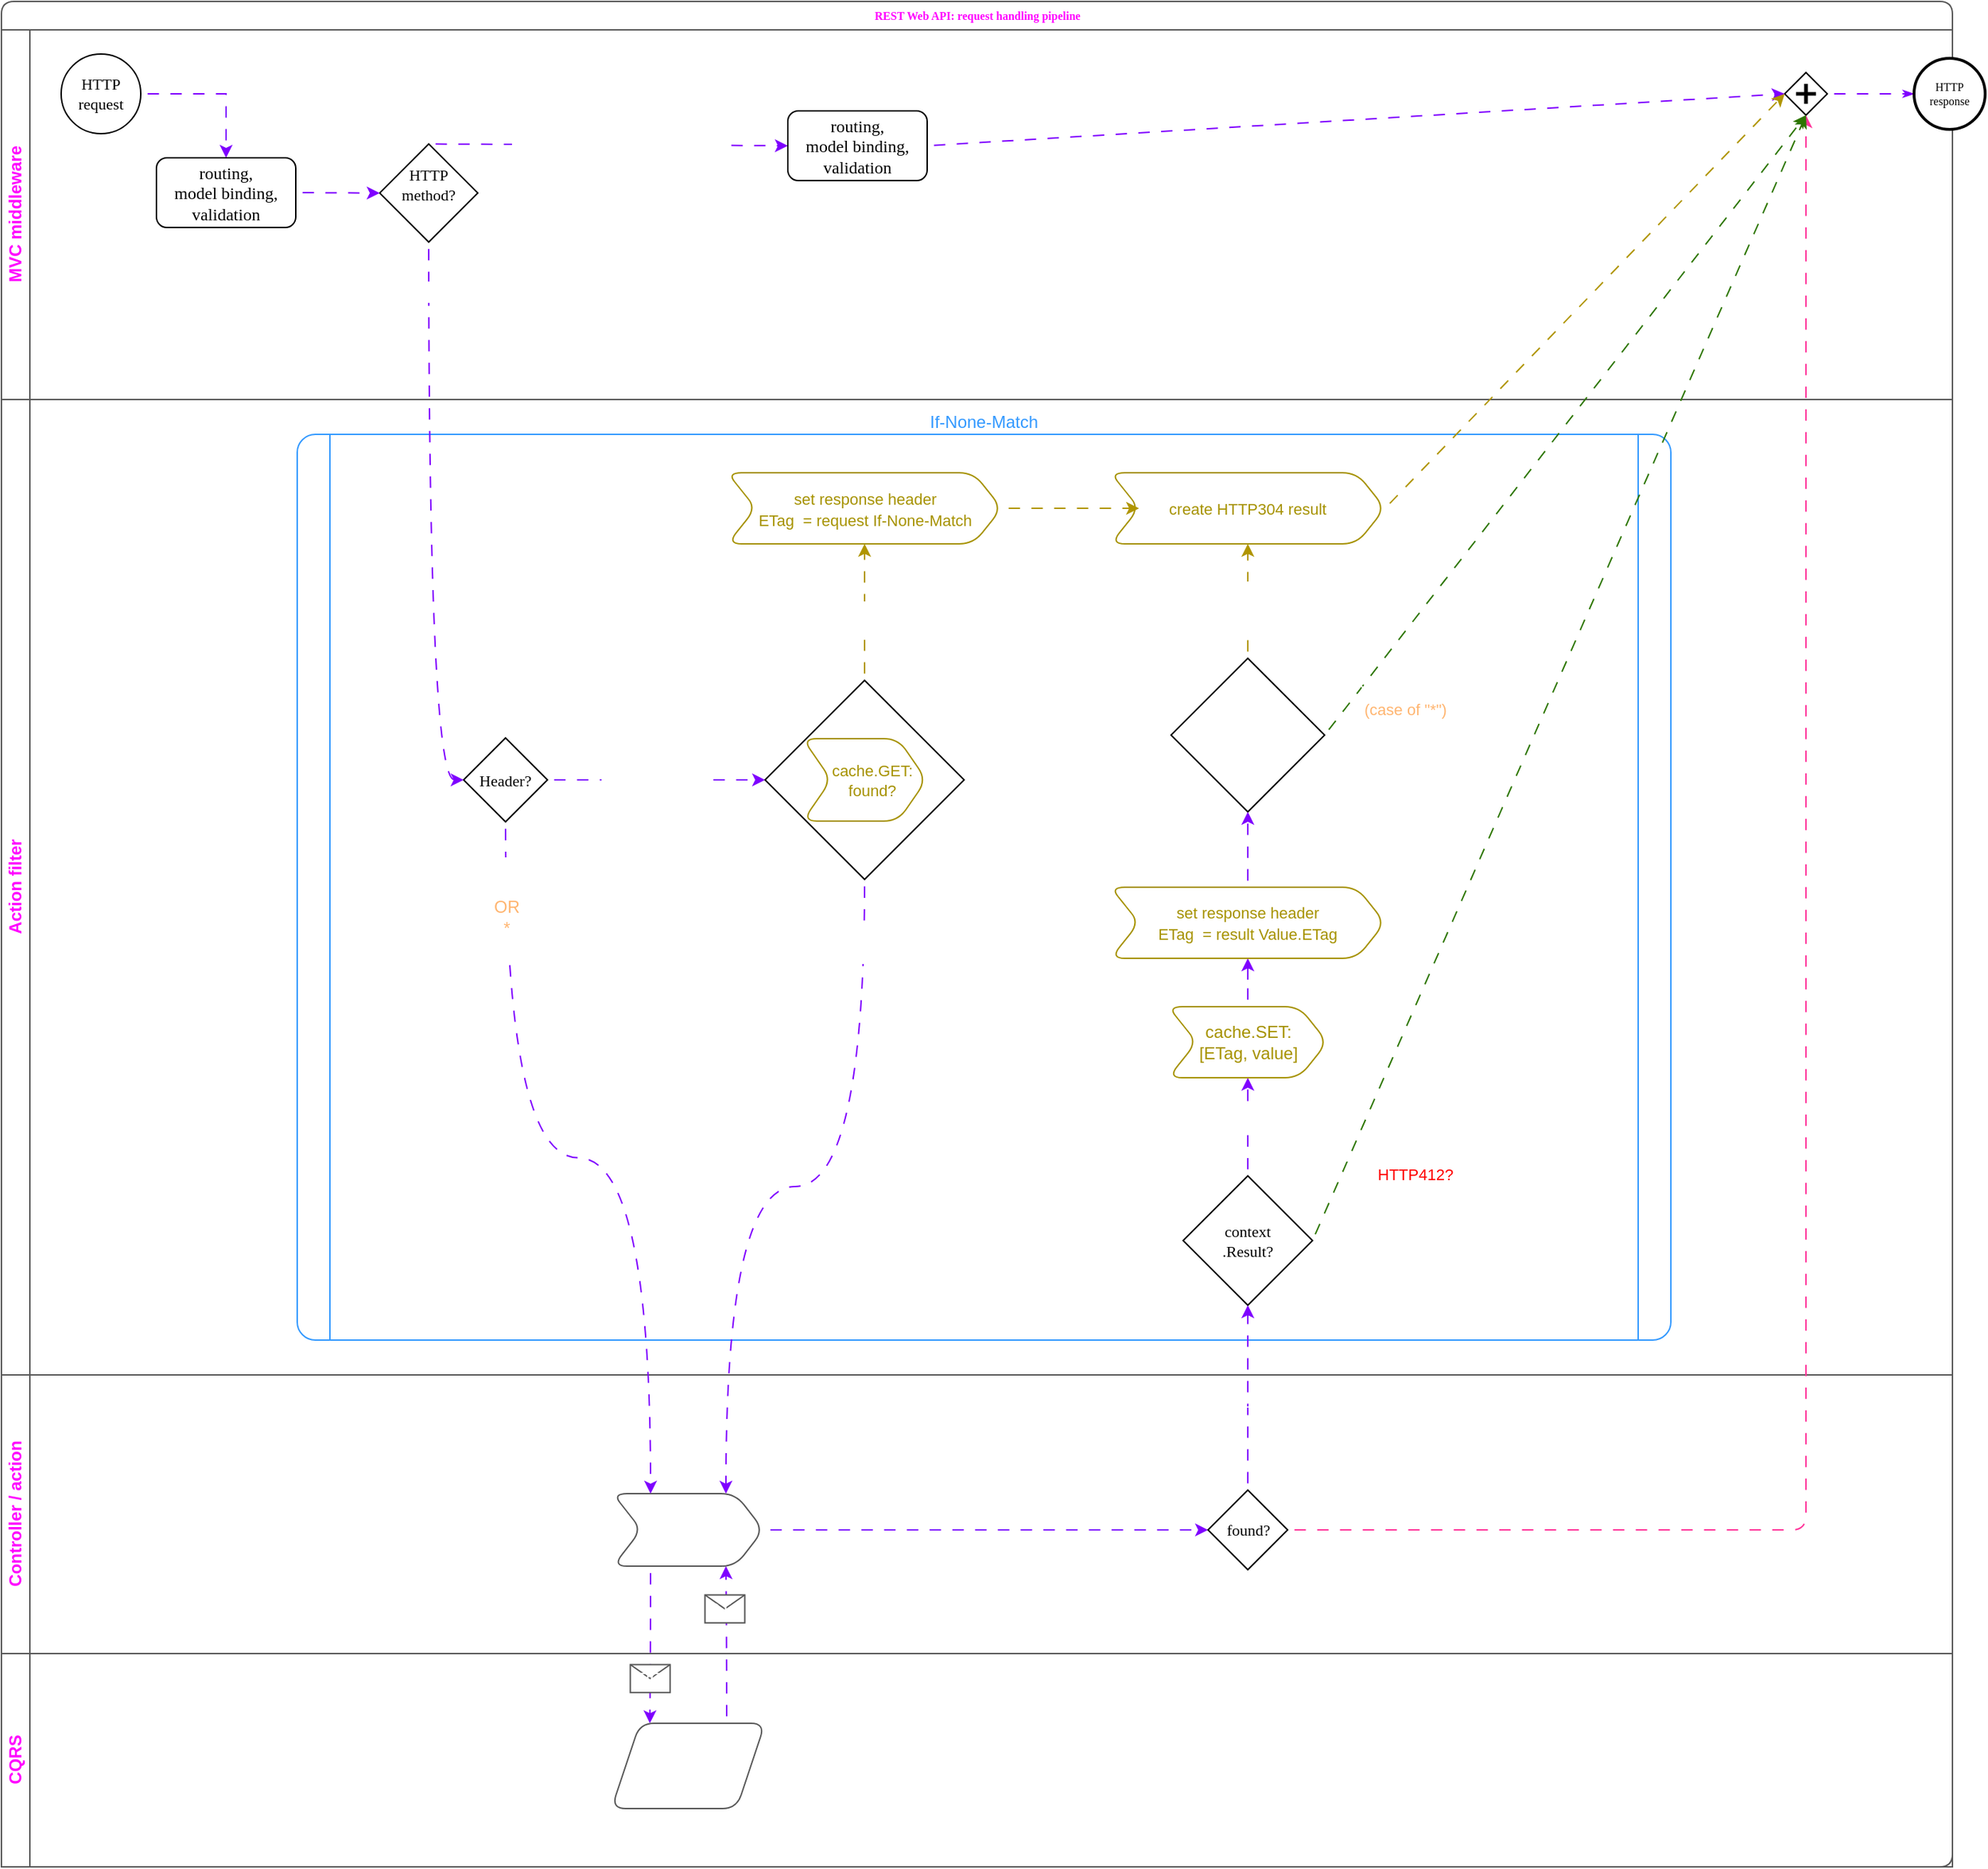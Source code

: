 <mxfile version="17.2.4" type="github">
  <diagram name="Overall req. handling" id="c7488fd3-1785-93aa-aadb-54a6760d102a">
    <mxGraphModel dx="321.21" dy="-53.92" grid="1" gridSize="7" guides="1" tooltips="1" connect="1" arrows="1" fold="1" page="1" pageScale="1" pageWidth="1169" pageHeight="827" background="none" math="1" shadow="0">
      <root>
        <mxCell id="0" />
        <mxCell id="1" parent="0" />
        <mxCell id="2b4e8129b02d487f-1" value="REST Web API: request handling pipeline" style="swimlane;html=1;childLayout=stackLayout;horizontal=1;startSize=20;horizontalStack=0;rounded=1;shadow=0;labelBackgroundColor=none;strokeWidth=1;fontFamily=Verdana;fontSize=8;align=center;strokeColor=#575757;fontColor=#FF00FF;verticalAlign=middle;" parent="1" vertex="1">
          <mxGeometry x="14" y="63" width="1372" height="1312" as="geometry">
            <mxRectangle x="180" y="70" width="210" height="21" as="alternateBounds" />
          </mxGeometry>
        </mxCell>
        <mxCell id="2b4e8129b02d487f-2" value="MVC middleware" style="swimlane;html=1;startSize=20;horizontal=0;strokeColor=#575757;fontColor=#FF00FF;" parent="2b4e8129b02d487f-1" vertex="1">
          <mxGeometry y="20" width="1372" height="260" as="geometry">
            <mxRectangle y="20" width="680" height="28" as="alternateBounds" />
          </mxGeometry>
        </mxCell>
        <mxCell id="ZFfrjUVuDJgjYZVKDLoG-13" value="" style="edgeStyle=orthogonalEdgeStyle;rounded=0;orthogonalLoop=1;jettySize=auto;html=1;fontColor=#FF00FF;flowAnimation=1;fillColor=#6a00ff;strokeColor=#7F00FF;" edge="1" parent="2b4e8129b02d487f-2" source="2b4e8129b02d487f-5" target="2b4e8129b02d487f-6">
          <mxGeometry relative="1" as="geometry" />
        </mxCell>
        <mxCell id="2b4e8129b02d487f-5" value="HTTP&lt;br style=&quot;font-size: 11px;&quot;&gt;request" style="ellipse;whiteSpace=wrap;html=1;rounded=0;shadow=0;labelBackgroundColor=none;strokeWidth=1;fontFamily=Verdana;fontSize=11;align=center;aspect=fixed;" parent="2b4e8129b02d487f-2" vertex="1">
          <mxGeometry x="42" y="17" width="56" height="56" as="geometry" />
        </mxCell>
        <mxCell id="2b4e8129b02d487f-6" value="routing,&lt;br style=&quot;font-size: 12px;&quot;&gt;model binding,&lt;br style=&quot;font-size: 12px;&quot;&gt;validation&lt;br style=&quot;font-size: 12px;&quot;&gt;" style="rounded=1;whiteSpace=wrap;html=1;shadow=0;labelBackgroundColor=none;strokeWidth=1;fontFamily=Verdana;fontSize=12;align=center;aspect=fixed;" parent="2b4e8129b02d487f-2" vertex="1">
          <mxGeometry x="109" y="90.0" width="98" height="49" as="geometry" />
        </mxCell>
        <mxCell id="2b4e8129b02d487f-23" style="edgeStyle=orthogonalEdgeStyle;rounded=0;html=1;labelBackgroundColor=none;startArrow=none;startFill=0;startSize=5;endArrow=classicThin;endFill=1;endSize=5;jettySize=auto;orthogonalLoop=1;strokeWidth=1;fontFamily=Verdana;fontSize=8;flowAnimation=1;strokeColor=#7F00FF;" parent="2b4e8129b02d487f-2" source="2b4e8129b02d487f-10" target="2b4e8129b02d487f-11" edge="1">
          <mxGeometry relative="1" as="geometry" />
        </mxCell>
        <mxCell id="2b4e8129b02d487f-10" value="" style="shape=mxgraph.bpmn.shape;html=1;verticalLabelPosition=bottom;labelBackgroundColor=#ffffff;verticalAlign=top;perimeter=rhombusPerimeter;background=gateway;outline=none;symbol=parallelGw;rounded=1;shadow=0;strokeWidth=1;fontFamily=Verdana;fontSize=8;align=center;" parent="2b4e8129b02d487f-2" vertex="1">
          <mxGeometry x="1254" y="30" width="30" height="30" as="geometry" />
        </mxCell>
        <mxCell id="2b4e8129b02d487f-11" value="HTTP&lt;br&gt;response" style="ellipse;whiteSpace=wrap;html=1;rounded=0;shadow=0;labelBackgroundColor=none;strokeWidth=2;fontFamily=Verdana;fontSize=8;align=center;aspect=fixed;" parent="2b4e8129b02d487f-2" vertex="1">
          <mxGeometry x="1345" y="20" width="50" height="50" as="geometry" />
        </mxCell>
        <mxCell id="ZFfrjUVuDJgjYZVKDLoG-90" style="edgeStyle=none;comic=0;jumpStyle=none;orthogonalLoop=1;jettySize=auto;html=1;entryX=0;entryY=0.5;entryDx=0;entryDy=0;fontFamily=Helvetica;fontSize=11;fontColor=#FFB570;startArrow=none;startFill=0;startSize=20;strokeColor=#7F00FF;elbow=vertical;flowAnimation=1;exitX=0.5;exitY=0;exitDx=0;exitDy=0;exitPerimeter=0;" edge="1" parent="2b4e8129b02d487f-2" source="2b4e8129b02d487f-15" target="ZFfrjUVuDJgjYZVKDLoG-94">
          <mxGeometry relative="1" as="geometry">
            <mxPoint x="588" y="150" as="targetPoint" />
          </mxGeometry>
        </mxCell>
        <mxCell id="ZFfrjUVuDJgjYZVKDLoG-91" value="CONNECT, OPTIONS, TRACE" style="edgeLabel;html=1;align=center;verticalAlign=middle;resizable=0;points=[];fontSize=11;fontFamily=Helvetica;fontColor=#FFFFFF;" vertex="1" connectable="0" parent="ZFfrjUVuDJgjYZVKDLoG-90">
          <mxGeometry x="-0.325" y="1" relative="1" as="geometry">
            <mxPoint x="48" y="1" as="offset" />
          </mxGeometry>
        </mxCell>
        <mxCell id="2b4e8129b02d487f-15" value="HTTP&lt;br style=&quot;font-size: 11px;&quot;&gt;method?" style="strokeWidth=1;html=1;shape=mxgraph.flowchart.decision;whiteSpace=wrap;rounded=1;shadow=0;labelBackgroundColor=none;fontFamily=Verdana;fontSize=11;align=center;aspect=fixed;verticalAlign=middle;spacing=2;spacingTop=-12;" parent="2b4e8129b02d487f-2" vertex="1">
          <mxGeometry x="266" y="80.25" width="69" height="69" as="geometry" />
        </mxCell>
        <mxCell id="ZFfrjUVuDJgjYZVKDLoG-15" value="" style="orthogonalLoop=1;jettySize=auto;html=1;entryX=0;entryY=0.5;entryDx=0;entryDy=0;entryPerimeter=0;fontColor=#FF00FF;jumpStyle=none;exitX=1;exitY=0.5;exitDx=0;exitDy=0;flowAnimation=1;fillColor=#6a00ff;strokeColor=#7F00FF;" edge="1" parent="2b4e8129b02d487f-2" source="2b4e8129b02d487f-6" target="2b4e8129b02d487f-15">
          <mxGeometry relative="1" as="geometry">
            <mxPoint x="155" y="200" as="targetPoint" />
          </mxGeometry>
        </mxCell>
        <mxCell id="ZFfrjUVuDJgjYZVKDLoG-94" value="routing,&lt;br style=&quot;font-size: 12px;&quot;&gt;model binding,&lt;br style=&quot;font-size: 12px;&quot;&gt;validation&lt;br style=&quot;font-size: 12px;&quot;&gt;" style="rounded=1;whiteSpace=wrap;html=1;shadow=0;labelBackgroundColor=none;strokeWidth=1;fontFamily=Verdana;fontSize=12;align=center;aspect=fixed;" vertex="1" parent="2b4e8129b02d487f-2">
          <mxGeometry x="553" y="57.0" width="98" height="49" as="geometry" />
        </mxCell>
        <mxCell id="ZFfrjUVuDJgjYZVKDLoG-95" style="edgeStyle=none;comic=0;jumpStyle=none;orthogonalLoop=1;jettySize=auto;html=1;entryX=0;entryY=0.5;entryDx=0;entryDy=0;fontFamily=Helvetica;fontSize=11;fontColor=#FFB570;startArrow=none;startFill=0;startSize=20;strokeColor=#7F00FF;elbow=vertical;flowAnimation=1;exitX=1;exitY=0.5;exitDx=0;exitDy=0;" edge="1" parent="2b4e8129b02d487f-2" source="ZFfrjUVuDJgjYZVKDLoG-94" target="2b4e8129b02d487f-10">
          <mxGeometry relative="1" as="geometry">
            <mxPoint x="307.5" y="87.25" as="sourcePoint" />
            <mxPoint x="672" y="111.75" as="targetPoint" />
          </mxGeometry>
        </mxCell>
        <mxCell id="2b4e8129b02d487f-3" value="Action filter" style="swimlane;html=1;startSize=20;horizontal=0;rounded=0;strokeColor=#575757;fontColor=#FF00FF;" parent="2b4e8129b02d487f-1" vertex="1">
          <mxGeometry y="280" width="1372" height="686" as="geometry">
            <mxRectangle y="280" width="680" height="20" as="alternateBounds" />
          </mxGeometry>
        </mxCell>
        <mxCell id="ZFfrjUVuDJgjYZVKDLoG-20" value="&lt;br&gt;If-None-Match" style="shape=process;whiteSpace=wrap;html=1;backgroundOutline=1;rounded=1;fontFamily=Helvetica;fontSize=12;startSize=20;strokeWidth=1;size=0.024;verticalAlign=bottom;labelPosition=center;verticalLabelPosition=top;align=center;arcSize=2;portConstraintRotation=0;strokeColor=#3399FF;fontColor=#3399FF;" vertex="1" parent="2b4e8129b02d487f-3">
          <mxGeometry x="208" y="24.5" width="966" height="637" as="geometry" />
        </mxCell>
        <mxCell id="ZFfrjUVuDJgjYZVKDLoG-23" value="Header?" style="strokeWidth=1;html=1;shape=mxgraph.flowchart.decision;whiteSpace=wrap;rounded=1;shadow=0;labelBackgroundColor=none;fontFamily=Verdana;fontSize=11;align=center;aspect=fixed;" vertex="1" parent="2b4e8129b02d487f-3">
          <mxGeometry x="325" y="238" width="59" height="59" as="geometry" />
        </mxCell>
        <mxCell id="ZFfrjUVuDJgjYZVKDLoG-75" style="edgeStyle=orthogonalEdgeStyle;comic=0;jumpStyle=none;orthogonalLoop=1;jettySize=auto;html=1;entryX=0.5;entryY=1;entryDx=0;entryDy=0;fontFamily=Helvetica;fontSize=11;fontColor=#FFFFFF;startArrow=none;startFill=0;startSize=20;strokeColor=#7F00FF;elbow=vertical;exitX=0.5;exitY=0;exitDx=0;exitDy=0;exitPerimeter=0;curved=1;flowAnimation=1;" edge="1" parent="2b4e8129b02d487f-3" source="ZFfrjUVuDJgjYZVKDLoG-43" target="ZFfrjUVuDJgjYZVKDLoG-74">
          <mxGeometry relative="1" as="geometry" />
        </mxCell>
        <mxCell id="ZFfrjUVuDJgjYZVKDLoG-76" value="value IS IEtag" style="edgeLabel;html=1;align=center;verticalAlign=middle;resizable=0;points=[];fontSize=11;fontFamily=Helvetica;fontColor=#FFFFFF;" vertex="1" connectable="0" parent="ZFfrjUVuDJgjYZVKDLoG-75">
          <mxGeometry x="0.124" y="-8" relative="1" as="geometry">
            <mxPoint x="-8" as="offset" />
          </mxGeometry>
        </mxCell>
        <mxCell id="ZFfrjUVuDJgjYZVKDLoG-43" value="context&lt;br&gt;.Result?" style="strokeWidth=1;html=1;shape=mxgraph.flowchart.decision;whiteSpace=wrap;rounded=1;shadow=0;labelBackgroundColor=none;fontFamily=Verdana;fontSize=11;align=center;aspect=fixed;" vertex="1" parent="2b4e8129b02d487f-3">
          <mxGeometry x="831" y="546" width="91" height="91" as="geometry" />
        </mxCell>
        <mxCell id="ZFfrjUVuDJgjYZVKDLoG-25" style="edgeStyle=orthogonalEdgeStyle;jumpStyle=none;orthogonalLoop=1;jettySize=auto;html=1;fontFamily=Helvetica;fontSize=12;fontColor=#FFFFFF;startSize=20;elbow=vertical;exitX=1;exitY=0.5;exitDx=0;exitDy=0;exitPerimeter=0;curved=1;flowAnimation=1;fillColor=#6a00ff;strokeColor=#7F00FF;" edge="1" parent="2b4e8129b02d487f-3" source="ZFfrjUVuDJgjYZVKDLoG-23" target="ZFfrjUVuDJgjYZVKDLoG-52">
          <mxGeometry relative="1" as="geometry">
            <mxPoint x="463" y="434" as="targetPoint" />
          </mxGeometry>
        </mxCell>
        <mxCell id="ZFfrjUVuDJgjYZVKDLoG-28" value="If-None-Match&lt;br&gt;IS &quot;val&quot;" style="edgeLabel;html=1;align=center;verticalAlign=middle;resizable=0;points=[];fontSize=12;fontFamily=Helvetica;fontColor=#FFFFFF;" vertex="1" connectable="0" parent="ZFfrjUVuDJgjYZVKDLoG-25">
          <mxGeometry x="-0.108" y="3" relative="1" as="geometry">
            <mxPoint x="8" y="3" as="offset" />
          </mxGeometry>
        </mxCell>
        <mxCell id="ZFfrjUVuDJgjYZVKDLoG-57" style="jumpStyle=arc;orthogonalLoop=1;jettySize=auto;html=1;fontFamily=Helvetica;fontSize=11;fontColor=#FFFFFF;startArrow=none;startFill=0;startSize=20;elbow=vertical;exitX=0.5;exitY=0;exitDx=0;exitDy=0;exitPerimeter=0;entryX=0.5;entryY=1;entryDx=0;entryDy=0;flowAnimation=1;fillColor=#e3c800;strokeColor=#B09500;" edge="1" parent="2b4e8129b02d487f-3" source="ZFfrjUVuDJgjYZVKDLoG-52" target="ZFfrjUVuDJgjYZVKDLoG-80">
          <mxGeometry relative="1" as="geometry">
            <mxPoint x="727.565" y="126" as="targetPoint" />
          </mxGeometry>
        </mxCell>
        <mxCell id="ZFfrjUVuDJgjYZVKDLoG-58" value="YES:&lt;br&gt;COND. IS FULFILLED" style="edgeLabel;html=1;align=center;verticalAlign=middle;resizable=0;points=[];fontSize=11;fontFamily=Helvetica;fontColor=#FFFFFF;" vertex="1" connectable="0" parent="ZFfrjUVuDJgjYZVKDLoG-57">
          <mxGeometry x="0.142" y="12" relative="1" as="geometry">
            <mxPoint x="5" y="12" as="offset" />
          </mxGeometry>
        </mxCell>
        <mxCell id="ZFfrjUVuDJgjYZVKDLoG-78" value="" style="edgeStyle=orthogonalEdgeStyle;curved=1;comic=0;jumpStyle=none;orthogonalLoop=1;jettySize=auto;html=1;fontFamily=Helvetica;fontSize=11;fontColor=#FFFFFF;startArrow=none;startFill=0;startSize=20;strokeColor=#7F00FF;elbow=vertical;flowAnimation=1;" edge="1" parent="2b4e8129b02d487f-3" source="ZFfrjUVuDJgjYZVKDLoG-74" target="ZFfrjUVuDJgjYZVKDLoG-77">
          <mxGeometry relative="1" as="geometry" />
        </mxCell>
        <mxCell id="ZFfrjUVuDJgjYZVKDLoG-74" value="cache.SET:&lt;br&gt;[ETag, value]" style="shape=step;perimeter=stepPerimeter;whiteSpace=wrap;html=1;fixedSize=1;rounded=1;fontFamily=Helvetica;fontSize=12;fontColor=#A69200;startSize=20;strokeColor=#A69200;strokeWidth=1;fillColor=default;" vertex="1" parent="2b4e8129b02d487f-3">
          <mxGeometry x="820.5" y="427" width="112" height="50" as="geometry" />
        </mxCell>
        <mxCell id="ZFfrjUVuDJgjYZVKDLoG-77" value="&lt;span style=&quot;font-size: 11px&quot;&gt;set response header&lt;br&gt;ETag&amp;nbsp; = result Value.ETag&lt;/span&gt;" style="shape=step;perimeter=stepPerimeter;whiteSpace=wrap;html=1;fixedSize=1;rounded=1;fontFamily=Helvetica;fontSize=12;fontColor=#A69200;startSize=20;strokeColor=#A69200;strokeWidth=1;fillColor=default;" vertex="1" parent="2b4e8129b02d487f-3">
          <mxGeometry x="780" y="343" width="193" height="50" as="geometry" />
        </mxCell>
        <mxCell id="ZFfrjUVuDJgjYZVKDLoG-79" value="&lt;span style=&quot;color: rgb(255 , 255 , 255) ; font-family: &amp;#34;helvetica&amp;#34; ; font-size: 12px&quot;&gt;If-None-Match&lt;/span&gt;&lt;br style=&quot;color: rgb(255 , 255 , 255) ; font-family: &amp;#34;helvetica&amp;#34; ; font-size: 12px&quot;&gt;&lt;span style=&quot;color: rgb(255 , 255 , 255) ; font-family: &amp;#34;helvetica&amp;#34; ; font-size: 12px&quot;&gt;IS Value.ETag&lt;/span&gt;" style="strokeWidth=1;html=1;shape=mxgraph.flowchart.decision;whiteSpace=wrap;rounded=1;shadow=0;labelBackgroundColor=none;fontFamily=Verdana;fontSize=11;align=center;aspect=fixed;" vertex="1" parent="2b4e8129b02d487f-3">
          <mxGeometry x="822.5" y="182" width="108" height="108" as="geometry" />
        </mxCell>
        <mxCell id="ZFfrjUVuDJgjYZVKDLoG-80" value="&lt;span style=&quot;font-size: 11px&quot;&gt;set response header&lt;br&gt;ETag&amp;nbsp; = request If-None-Match&lt;/span&gt;" style="shape=step;perimeter=stepPerimeter;whiteSpace=wrap;html=1;fixedSize=1;rounded=1;fontFamily=Helvetica;fontSize=12;fontColor=#A69200;startSize=20;strokeColor=#A69200;strokeWidth=1;fillColor=default;" vertex="1" parent="2b4e8129b02d487f-3">
          <mxGeometry x="510.5" y="51.5" width="193" height="50" as="geometry" />
        </mxCell>
        <mxCell id="ZFfrjUVuDJgjYZVKDLoG-82" value="&lt;span style=&quot;font-size: 11px&quot;&gt;create HTTP304 result&lt;/span&gt;" style="shape=step;perimeter=stepPerimeter;whiteSpace=wrap;html=1;fixedSize=1;rounded=1;fontFamily=Helvetica;fontSize=12;fontColor=#A69200;startSize=20;strokeColor=#A69200;strokeWidth=1;fillColor=default;" vertex="1" parent="2b4e8129b02d487f-3">
          <mxGeometry x="780" y="51.5" width="193" height="50" as="geometry" />
        </mxCell>
        <mxCell id="ZFfrjUVuDJgjYZVKDLoG-59" style="jumpStyle=none;orthogonalLoop=1;jettySize=auto;html=1;fontFamily=Helvetica;fontSize=11;fontColor=#FFFFFF;startArrow=none;startFill=0;startSize=20;elbow=vertical;entryX=0;entryY=0.5;entryDx=0;entryDy=0;exitX=1;exitY=0.5;exitDx=0;exitDy=0;flowAnimation=1;fillColor=#e3c800;strokeColor=#B09500;" edge="1" parent="2b4e8129b02d487f-3" source="ZFfrjUVuDJgjYZVKDLoG-80" target="ZFfrjUVuDJgjYZVKDLoG-82">
          <mxGeometry relative="1" as="geometry">
            <mxPoint x="797.5" y="90.988" as="sourcePoint" />
            <mxPoint x="968" y="-168" as="targetPoint" />
          </mxGeometry>
        </mxCell>
        <mxCell id="ZFfrjUVuDJgjYZVKDLoG-83" style="jumpStyle=none;orthogonalLoop=1;jettySize=auto;html=1;fontFamily=Helvetica;fontSize=11;fontColor=#FFFFFF;startArrow=none;startFill=0;startSize=20;elbow=vertical;entryX=0.5;entryY=1;entryDx=0;entryDy=0;flowAnimation=1;fillColor=#e3c800;strokeColor=#B09500;exitX=0.5;exitY=0;exitDx=0;exitDy=0;exitPerimeter=0;" edge="1" parent="2b4e8129b02d487f-3" source="ZFfrjUVuDJgjYZVKDLoG-79" target="ZFfrjUVuDJgjYZVKDLoG-82">
          <mxGeometry relative="1" as="geometry">
            <mxPoint x="838" y="172" as="sourcePoint" />
            <mxPoint x="877" y="108.5" as="targetPoint" />
          </mxGeometry>
        </mxCell>
        <mxCell id="ZFfrjUVuDJgjYZVKDLoG-85" value="&lt;span style=&quot;color: rgb(255 , 255 , 255)&quot;&gt;YES:&lt;br&gt;COND. IS FULFILLED&lt;br&gt;&lt;/span&gt;&lt;font color=&quot;#ffffff&quot;&gt;overwrite Result&lt;br&gt;&lt;/font&gt;" style="edgeLabel;html=1;align=center;verticalAlign=middle;resizable=0;points=[];fontSize=11;fontFamily=Helvetica;fontColor=#A69200;" vertex="1" connectable="0" parent="ZFfrjUVuDJgjYZVKDLoG-83">
          <mxGeometry x="-0.509" y="-1" relative="1" as="geometry">
            <mxPoint x="-1" y="-15" as="offset" />
          </mxGeometry>
        </mxCell>
        <mxCell id="ZFfrjUVuDJgjYZVKDLoG-84" value="" style="edgeStyle=orthogonalEdgeStyle;curved=1;comic=0;jumpStyle=none;orthogonalLoop=1;jettySize=auto;html=1;fontFamily=Helvetica;fontSize=11;fontColor=#FFFFFF;startArrow=none;startFill=0;startSize=20;strokeColor=#7F00FF;elbow=vertical;flowAnimation=1;entryX=0.5;entryY=1;entryDx=0;entryDy=0;entryPerimeter=0;exitX=0.5;exitY=0;exitDx=0;exitDy=0;" edge="1" parent="2b4e8129b02d487f-3" source="ZFfrjUVuDJgjYZVKDLoG-77" target="ZFfrjUVuDJgjYZVKDLoG-79">
          <mxGeometry relative="1" as="geometry">
            <mxPoint x="761.487" y="474.483" as="sourcePoint" />
            <mxPoint x="805.986" y="473.983" as="targetPoint" />
          </mxGeometry>
        </mxCell>
        <mxCell id="ZFfrjUVuDJgjYZVKDLoG-55" value="" style="group;treeMoving=0;treeFolding=0;pointerEvents=0;autosize=1;" vertex="1" connectable="0" parent="2b4e8129b02d487f-3">
          <mxGeometry x="537" y="197.5" width="140" height="140" as="geometry" />
        </mxCell>
        <mxCell id="ZFfrjUVuDJgjYZVKDLoG-52" value="" style="strokeWidth=1;html=1;shape=mxgraph.flowchart.decision;whiteSpace=wrap;rounded=1;shadow=0;labelBackgroundColor=none;fontFamily=Verdana;fontSize=11;align=center;aspect=fixed;" vertex="1" parent="ZFfrjUVuDJgjYZVKDLoG-55">
          <mxGeometry width="140" height="140" as="geometry" />
        </mxCell>
        <mxCell id="ZFfrjUVuDJgjYZVKDLoG-49" value="cache.GET:&lt;br&gt;found?" style="shape=step;perimeter=stepPerimeter;whiteSpace=wrap;html=1;fixedSize=1;rounded=1;fontFamily=Helvetica;fontSize=11;fontColor=#A69200;startSize=20;strokeColor=#A69200;strokeWidth=1;fillColor=default;aspect=fixed;labelPosition=center;verticalLabelPosition=middle;align=center;verticalAlign=middle;spacingRight=-10;" vertex="1" parent="ZFfrjUVuDJgjYZVKDLoG-55">
          <mxGeometry x="26.5" y="41" width="87" height="58" as="geometry" />
        </mxCell>
        <mxCell id="2b4e8129b02d487f-4" value="Controller / action" style="swimlane;html=1;startSize=20;horizontal=0;strokeColor=#575757;fontColor=#FF00FF;" parent="2b4e8129b02d487f-1" vertex="1">
          <mxGeometry y="966" width="1372" height="196" as="geometry">
            <mxRectangle y="690" width="680" height="28" as="alternateBounds" />
          </mxGeometry>
        </mxCell>
        <mxCell id="ZFfrjUVuDJgjYZVKDLoG-37" style="edgeStyle=orthogonalEdgeStyle;curved=1;jumpStyle=none;orthogonalLoop=1;jettySize=auto;html=1;fontFamily=Helvetica;fontSize=11;fontColor=#FFFFFF;startArrow=none;startFill=0;startSize=20;elbow=vertical;flowAnimation=1;strokeColor=#7F00FF;" edge="1" parent="2b4e8129b02d487f-4" source="ZFfrjUVuDJgjYZVKDLoG-22" target="ZFfrjUVuDJgjYZVKDLoG-36">
          <mxGeometry relative="1" as="geometry" />
        </mxCell>
        <mxCell id="ZFfrjUVuDJgjYZVKDLoG-22" value="CQRS Send" style="shape=step;perimeter=stepPerimeter;whiteSpace=wrap;html=1;fixedSize=1;rounded=1;fontFamily=Helvetica;fontSize=12;fontColor=#FFFFFF;startSize=20;strokeColor=#575757;strokeWidth=1;fillColor=default;" vertex="1" parent="2b4e8129b02d487f-4">
          <mxGeometry x="430" y="83.5" width="106" height="51" as="geometry" />
        </mxCell>
        <mxCell id="ZFfrjUVuDJgjYZVKDLoG-36" value="found?" style="strokeWidth=1;html=1;shape=mxgraph.flowchart.decision;whiteSpace=wrap;rounded=1;shadow=0;labelBackgroundColor=none;fontFamily=Verdana;fontSize=11;align=center;aspect=fixed;" vertex="1" parent="2b4e8129b02d487f-4">
          <mxGeometry x="848.5" y="81" width="56" height="56" as="geometry" />
        </mxCell>
        <mxCell id="ZFfrjUVuDJgjYZVKDLoG-29" value="" style="endArrow=classic;html=1;fontFamily=Helvetica;fontSize=12;fontColor=#FFFFFF;startSize=20;curved=1;elbow=vertical;jumpStyle=none;edgeStyle=orthogonalEdgeStyle;exitX=0.25;exitY=1;exitDx=0;exitDy=0;entryX=0.25;entryY=0;entryDx=0;entryDy=0;fillColor=#60a917;strokeColor=#7F00FF;flowAnimation=1;" edge="1" parent="2b4e8129b02d487f-1" source="ZFfrjUVuDJgjYZVKDLoG-22" target="ZFfrjUVuDJgjYZVKDLoG-27">
          <mxGeometry relative="1" as="geometry">
            <mxPoint x="750" y="567" as="sourcePoint" />
            <mxPoint x="850" y="567" as="targetPoint" />
          </mxGeometry>
        </mxCell>
        <mxCell id="ZFfrjUVuDJgjYZVKDLoG-30" value="RQ" style="shape=message;html=1;outlineConnect=0;rounded=1;fontFamily=Helvetica;fontSize=12;fontColor=#FFFFFF;startSize=20;strokeColor=#575757;strokeWidth=1;fillColor=default;aspect=fixed;" vertex="1" parent="ZFfrjUVuDJgjYZVKDLoG-29">
          <mxGeometry width="28" height="19.6" relative="1" as="geometry">
            <mxPoint x="-14" y="14" as="offset" />
          </mxGeometry>
        </mxCell>
        <mxCell id="ZFfrjUVuDJgjYZVKDLoG-34" value="" style="endArrow=classic;html=1;fontFamily=Helvetica;fontSize=12;fontColor=#FFFFFF;startSize=20;curved=1;elbow=vertical;jumpStyle=none;edgeStyle=orthogonalEdgeStyle;exitX=0.75;exitY=0;exitDx=0;exitDy=0;entryX=0.75;entryY=1;entryDx=0;entryDy=0;fillColor=#60a917;strokeColor=#7F00FF;flowAnimation=1;" edge="1" parent="2b4e8129b02d487f-1" source="ZFfrjUVuDJgjYZVKDLoG-27" target="ZFfrjUVuDJgjYZVKDLoG-22">
          <mxGeometry relative="1" as="geometry">
            <mxPoint x="503.5" y="797.5" as="sourcePoint" />
            <mxPoint x="736" y="798" as="targetPoint" />
          </mxGeometry>
        </mxCell>
        <mxCell id="ZFfrjUVuDJgjYZVKDLoG-35" value="DTO" style="shape=message;html=1;outlineConnect=0;rounded=1;fontFamily=Helvetica;fontSize=12;fontColor=#FFFFFF;startSize=20;strokeColor=#575757;strokeWidth=1;fillColor=default;aspect=fixed;" vertex="1" parent="ZFfrjUVuDJgjYZVKDLoG-34">
          <mxGeometry width="28" height="19.6" relative="1" as="geometry">
            <mxPoint x="-15" y="-35" as="offset" />
          </mxGeometry>
        </mxCell>
        <mxCell id="ZFfrjUVuDJgjYZVKDLoG-1" value="CQRS" style="swimlane;html=1;startSize=20;horizontal=0;strokeColor=#575757;fontColor=#FF00FF;" vertex="1" parent="2b4e8129b02d487f-1">
          <mxGeometry y="1162" width="1372" height="150" as="geometry">
            <mxRectangle y="470" width="680" height="20" as="alternateBounds" />
          </mxGeometry>
        </mxCell>
        <mxCell id="ZFfrjUVuDJgjYZVKDLoG-27" value="CQRS Handler" style="shape=parallelogram;perimeter=parallelogramPerimeter;whiteSpace=wrap;html=1;fixedSize=1;rounded=1;fontFamily=Helvetica;fontSize=12;fontColor=#FFFFFF;startSize=20;strokeColor=#575757;strokeWidth=1;fillColor=default;" vertex="1" parent="ZFfrjUVuDJgjYZVKDLoG-1">
          <mxGeometry x="429" y="49" width="108" height="60" as="geometry" />
        </mxCell>
        <mxCell id="ZFfrjUVuDJgjYZVKDLoG-40" style="jumpStyle=none;orthogonalLoop=1;jettySize=auto;html=1;fontFamily=Helvetica;fontSize=11;fontColor=#FFFFFF;startArrow=none;startFill=0;startSize=20;elbow=vertical;flowAnimation=1;strokeColor=#FF3399;entryX=0.5;entryY=1;entryDx=0;entryDy=0;exitX=1;exitY=0.5;exitDx=0;exitDy=0;exitPerimeter=0;edgeStyle=orthogonalEdgeStyle;" edge="1" parent="2b4e8129b02d487f-1" source="ZFfrjUVuDJgjYZVKDLoG-36" target="2b4e8129b02d487f-10">
          <mxGeometry relative="1" as="geometry">
            <mxPoint x="525" y="1099" as="sourcePoint" />
            <mxPoint x="235.067" y="567.0" as="targetPoint" />
          </mxGeometry>
        </mxCell>
        <mxCell id="ZFfrjUVuDJgjYZVKDLoG-41" value="NO:&lt;br&gt;return: HTTP404" style="edgeLabel;html=1;align=center;verticalAlign=middle;resizable=0;points=[];fontSize=11;fontFamily=Helvetica;fontColor=#FFFFFF;labelBackgroundColor=none;" vertex="1" connectable="0" parent="ZFfrjUVuDJgjYZVKDLoG-40">
          <mxGeometry x="0.36" y="5" relative="1" as="geometry">
            <mxPoint x="-283" y="559" as="offset" />
          </mxGeometry>
        </mxCell>
        <mxCell id="ZFfrjUVuDJgjYZVKDLoG-44" style="jumpStyle=none;orthogonalLoop=1;jettySize=auto;html=1;fontFamily=Helvetica;fontSize=11;fontColor=#FFFFFF;startArrow=none;startFill=0;startSize=20;elbow=vertical;exitX=1;exitY=0.5;exitDx=0;exitDy=0;exitPerimeter=0;entryX=0.5;entryY=1;entryDx=0;entryDy=0;flowAnimation=1;strokeColor=#2D7600;fillColor=#60a917;" edge="1" parent="2b4e8129b02d487f-1" source="ZFfrjUVuDJgjYZVKDLoG-43" target="2b4e8129b02d487f-10">
          <mxGeometry relative="1" as="geometry">
            <mxPoint x="553" y="203" as="targetPoint" />
          </mxGeometry>
        </mxCell>
        <mxCell id="ZFfrjUVuDJgjYZVKDLoG-45" value="value NOT IEtag&lt;br&gt;COND. NOT FULFILLED&lt;br&gt;&lt;font color=&quot;#ff0000&quot;&gt;HTTP412?&lt;/font&gt;" style="edgeLabel;html=1;align=center;verticalAlign=middle;resizable=0;points=[];fontSize=11;fontFamily=Helvetica;fontColor=#FFFFFF;labelBackgroundColor=none;" vertex="1" connectable="0" parent="ZFfrjUVuDJgjYZVKDLoG-44">
          <mxGeometry x="-0.254" y="6" relative="1" as="geometry">
            <mxPoint x="-52" y="238" as="offset" />
          </mxGeometry>
        </mxCell>
        <mxCell id="ZFfrjUVuDJgjYZVKDLoG-50" style="edgeStyle=orthogonalEdgeStyle;jumpStyle=none;orthogonalLoop=1;jettySize=auto;html=1;entryX=0.25;entryY=0;entryDx=0;entryDy=0;fontFamily=Helvetica;fontSize=11;fontColor=#FFFFFF;startArrow=none;startFill=0;startSize=20;elbow=vertical;strokeColor=#7F00FF;curved=1;bendable=1;movable=1;cloneable=1;deletable=1;noJump=0;flowAnimation=1;orthogonal=0;enumerate=0;comic=0;fillColor=#60a917;exitX=0.5;exitY=1;exitDx=0;exitDy=0;exitPerimeter=0;" edge="1" parent="2b4e8129b02d487f-1" source="ZFfrjUVuDJgjYZVKDLoG-23" target="ZFfrjUVuDJgjYZVKDLoG-22">
          <mxGeometry relative="1" as="geometry" />
        </mxCell>
        <mxCell id="ZFfrjUVuDJgjYZVKDLoG-51" value="&lt;span style=&quot;font-size: 12px&quot;&gt;If-None-Match&lt;/span&gt;&lt;br style=&quot;font-size: 12px&quot;&gt;&lt;span style=&quot;font-size: 12px&quot;&gt;IS empty&lt;br&gt;&lt;font color=&quot;#ffb570&quot;&gt;OR&lt;br&gt;*&lt;br&gt;&lt;/font&gt;&lt;/span&gt;get data&lt;span style=&quot;font-size: 12px&quot;&gt;&lt;br&gt;&lt;/span&gt;" style="edgeLabel;html=1;align=center;verticalAlign=middle;resizable=0;points=[];fontSize=11;fontFamily=Helvetica;fontColor=#FFFFFF;" vertex="1" connectable="0" parent="ZFfrjUVuDJgjYZVKDLoG-50">
          <mxGeometry x="-0.744" y="17" relative="1" as="geometry">
            <mxPoint x="-17" y="-14" as="offset" />
          </mxGeometry>
        </mxCell>
        <mxCell id="ZFfrjUVuDJgjYZVKDLoG-53" style="edgeStyle=orthogonalEdgeStyle;curved=1;jumpStyle=none;orthogonalLoop=1;jettySize=auto;html=1;fontFamily=Helvetica;fontSize=11;fontColor=#FFFFFF;startArrow=none;startFill=0;startSize=20;elbow=vertical;exitX=0.5;exitY=1;exitDx=0;exitDy=0;exitPerimeter=0;entryX=0.75;entryY=0;entryDx=0;entryDy=0;strokeColor=#7F00FF;flowAnimation=1;fillColor=#60a917;" edge="1" parent="2b4e8129b02d487f-1" source="ZFfrjUVuDJgjYZVKDLoG-52" target="ZFfrjUVuDJgjYZVKDLoG-22">
          <mxGeometry relative="1" as="geometry" />
        </mxCell>
        <mxCell id="ZFfrjUVuDJgjYZVKDLoG-54" value="NO:&lt;br&gt;get data" style="edgeLabel;html=1;align=center;verticalAlign=middle;resizable=0;points=[];fontSize=11;fontFamily=Helvetica;fontColor=#FFFFFF;" vertex="1" connectable="0" parent="ZFfrjUVuDJgjYZVKDLoG-53">
          <mxGeometry x="-0.163" y="-4" relative="1" as="geometry">
            <mxPoint x="4" y="-167" as="offset" />
          </mxGeometry>
        </mxCell>
        <mxCell id="ZFfrjUVuDJgjYZVKDLoG-68" style="comic=0;jumpStyle=none;orthogonalLoop=1;jettySize=auto;html=1;entryX=0.5;entryY=1;entryDx=0;entryDy=0;entryPerimeter=0;fontFamily=Helvetica;fontSize=11;fontColor=#7F00FF;startArrow=none;startFill=0;startSize=20;strokeColor=#7F00FF;elbow=vertical;fillColor=#60a917;flowAnimation=1;exitX=0.5;exitY=0;exitDx=0;exitDy=0;exitPerimeter=0;" edge="1" parent="2b4e8129b02d487f-1" source="ZFfrjUVuDJgjYZVKDLoG-36" target="ZFfrjUVuDJgjYZVKDLoG-43">
          <mxGeometry relative="1" as="geometry" />
        </mxCell>
        <mxCell id="ZFfrjUVuDJgjYZVKDLoG-69" value="YES:&lt;br&gt;HTTP200(value)" style="edgeLabel;html=1;align=center;verticalAlign=middle;resizable=0;points=[];fontSize=11;fontFamily=Helvetica;fontColor=#FFFFFF;labelBackgroundColor=none;" vertex="1" connectable="0" parent="ZFfrjUVuDJgjYZVKDLoG-68">
          <mxGeometry x="-0.75" y="-1" relative="1" as="geometry">
            <mxPoint x="-8" y="-39" as="offset" />
          </mxGeometry>
        </mxCell>
        <mxCell id="ZFfrjUVuDJgjYZVKDLoG-86" style="jumpStyle=none;orthogonalLoop=1;jettySize=auto;html=1;fontFamily=Helvetica;fontSize=11;fontColor=#FFFFFF;startArrow=none;startFill=0;startSize=20;elbow=vertical;entryX=0;entryY=0.5;entryDx=0;entryDy=0;flowAnimation=1;fillColor=#e3c800;strokeColor=#B09500;exitX=1;exitY=0.5;exitDx=0;exitDy=0;" edge="1" parent="2b4e8129b02d487f-1" source="ZFfrjUVuDJgjYZVKDLoG-82" target="2b4e8129b02d487f-10">
          <mxGeometry relative="1" as="geometry">
            <mxPoint x="468.5" y="567" as="sourcePoint" />
            <mxPoint x="511" y="388.5" as="targetPoint" />
          </mxGeometry>
        </mxCell>
        <mxCell id="ZFfrjUVuDJgjYZVKDLoG-88" style="jumpStyle=none;orthogonalLoop=1;jettySize=auto;html=1;fontFamily=Helvetica;fontSize=11;fontColor=#FFFFFF;startArrow=none;startFill=0;startSize=20;elbow=vertical;exitX=1;exitY=0.5;exitDx=0;exitDy=0;exitPerimeter=0;entryX=0.5;entryY=1;entryDx=0;entryDy=0;flowAnimation=1;strokeColor=#2D7600;fillColor=#60a917;" edge="1" parent="2b4e8129b02d487f-1" source="ZFfrjUVuDJgjYZVKDLoG-79" target="2b4e8129b02d487f-10">
          <mxGeometry relative="1" as="geometry">
            <mxPoint x="486.5" y="878.5" as="sourcePoint" />
            <mxPoint x="709" y="117" as="targetPoint" />
          </mxGeometry>
        </mxCell>
        <mxCell id="ZFfrjUVuDJgjYZVKDLoG-89" value="NO:&lt;br&gt;COND. NOT FULFILLED&lt;br&gt;&lt;font color=&quot;#ffb570&quot;&gt;(case of &quot;*&quot;)&lt;/font&gt;&lt;br&gt;retain Result" style="edgeLabel;html=1;align=center;verticalAlign=middle;resizable=0;points=[];fontSize=11;fontFamily=Helvetica;fontColor=#FFFFFF;labelBackgroundColor=none;" vertex="1" connectable="0" parent="ZFfrjUVuDJgjYZVKDLoG-88">
          <mxGeometry x="-0.254" y="6" relative="1" as="geometry">
            <mxPoint x="-65" y="141" as="offset" />
          </mxGeometry>
        </mxCell>
        <mxCell id="ZFfrjUVuDJgjYZVKDLoG-17" value="GET, HEAD" style="orthogonalLoop=1;jettySize=auto;html=1;fontFamily=Helvetica;fontSize=12;fontColor=#FFFFFF;startSize=20;entryX=0;entryY=0.5;entryDx=0;entryDy=0;exitX=0.5;exitY=1;exitDx=0;exitDy=0;exitPerimeter=0;edgeStyle=orthogonalEdgeStyle;elbow=vertical;entryPerimeter=0;curved=1;flowAnimation=1;fillColor=#6a00ff;strokeColor=#7F00FF;" edge="1" parent="2b4e8129b02d487f-1" source="2b4e8129b02d487f-15" target="ZFfrjUVuDJgjYZVKDLoG-23">
          <mxGeometry x="-0.826" relative="1" as="geometry">
            <mxPoint x="92" y="414" as="targetPoint" />
            <mxPoint as="offset" />
          </mxGeometry>
        </mxCell>
      </root>
    </mxGraphModel>
  </diagram>
</mxfile>
